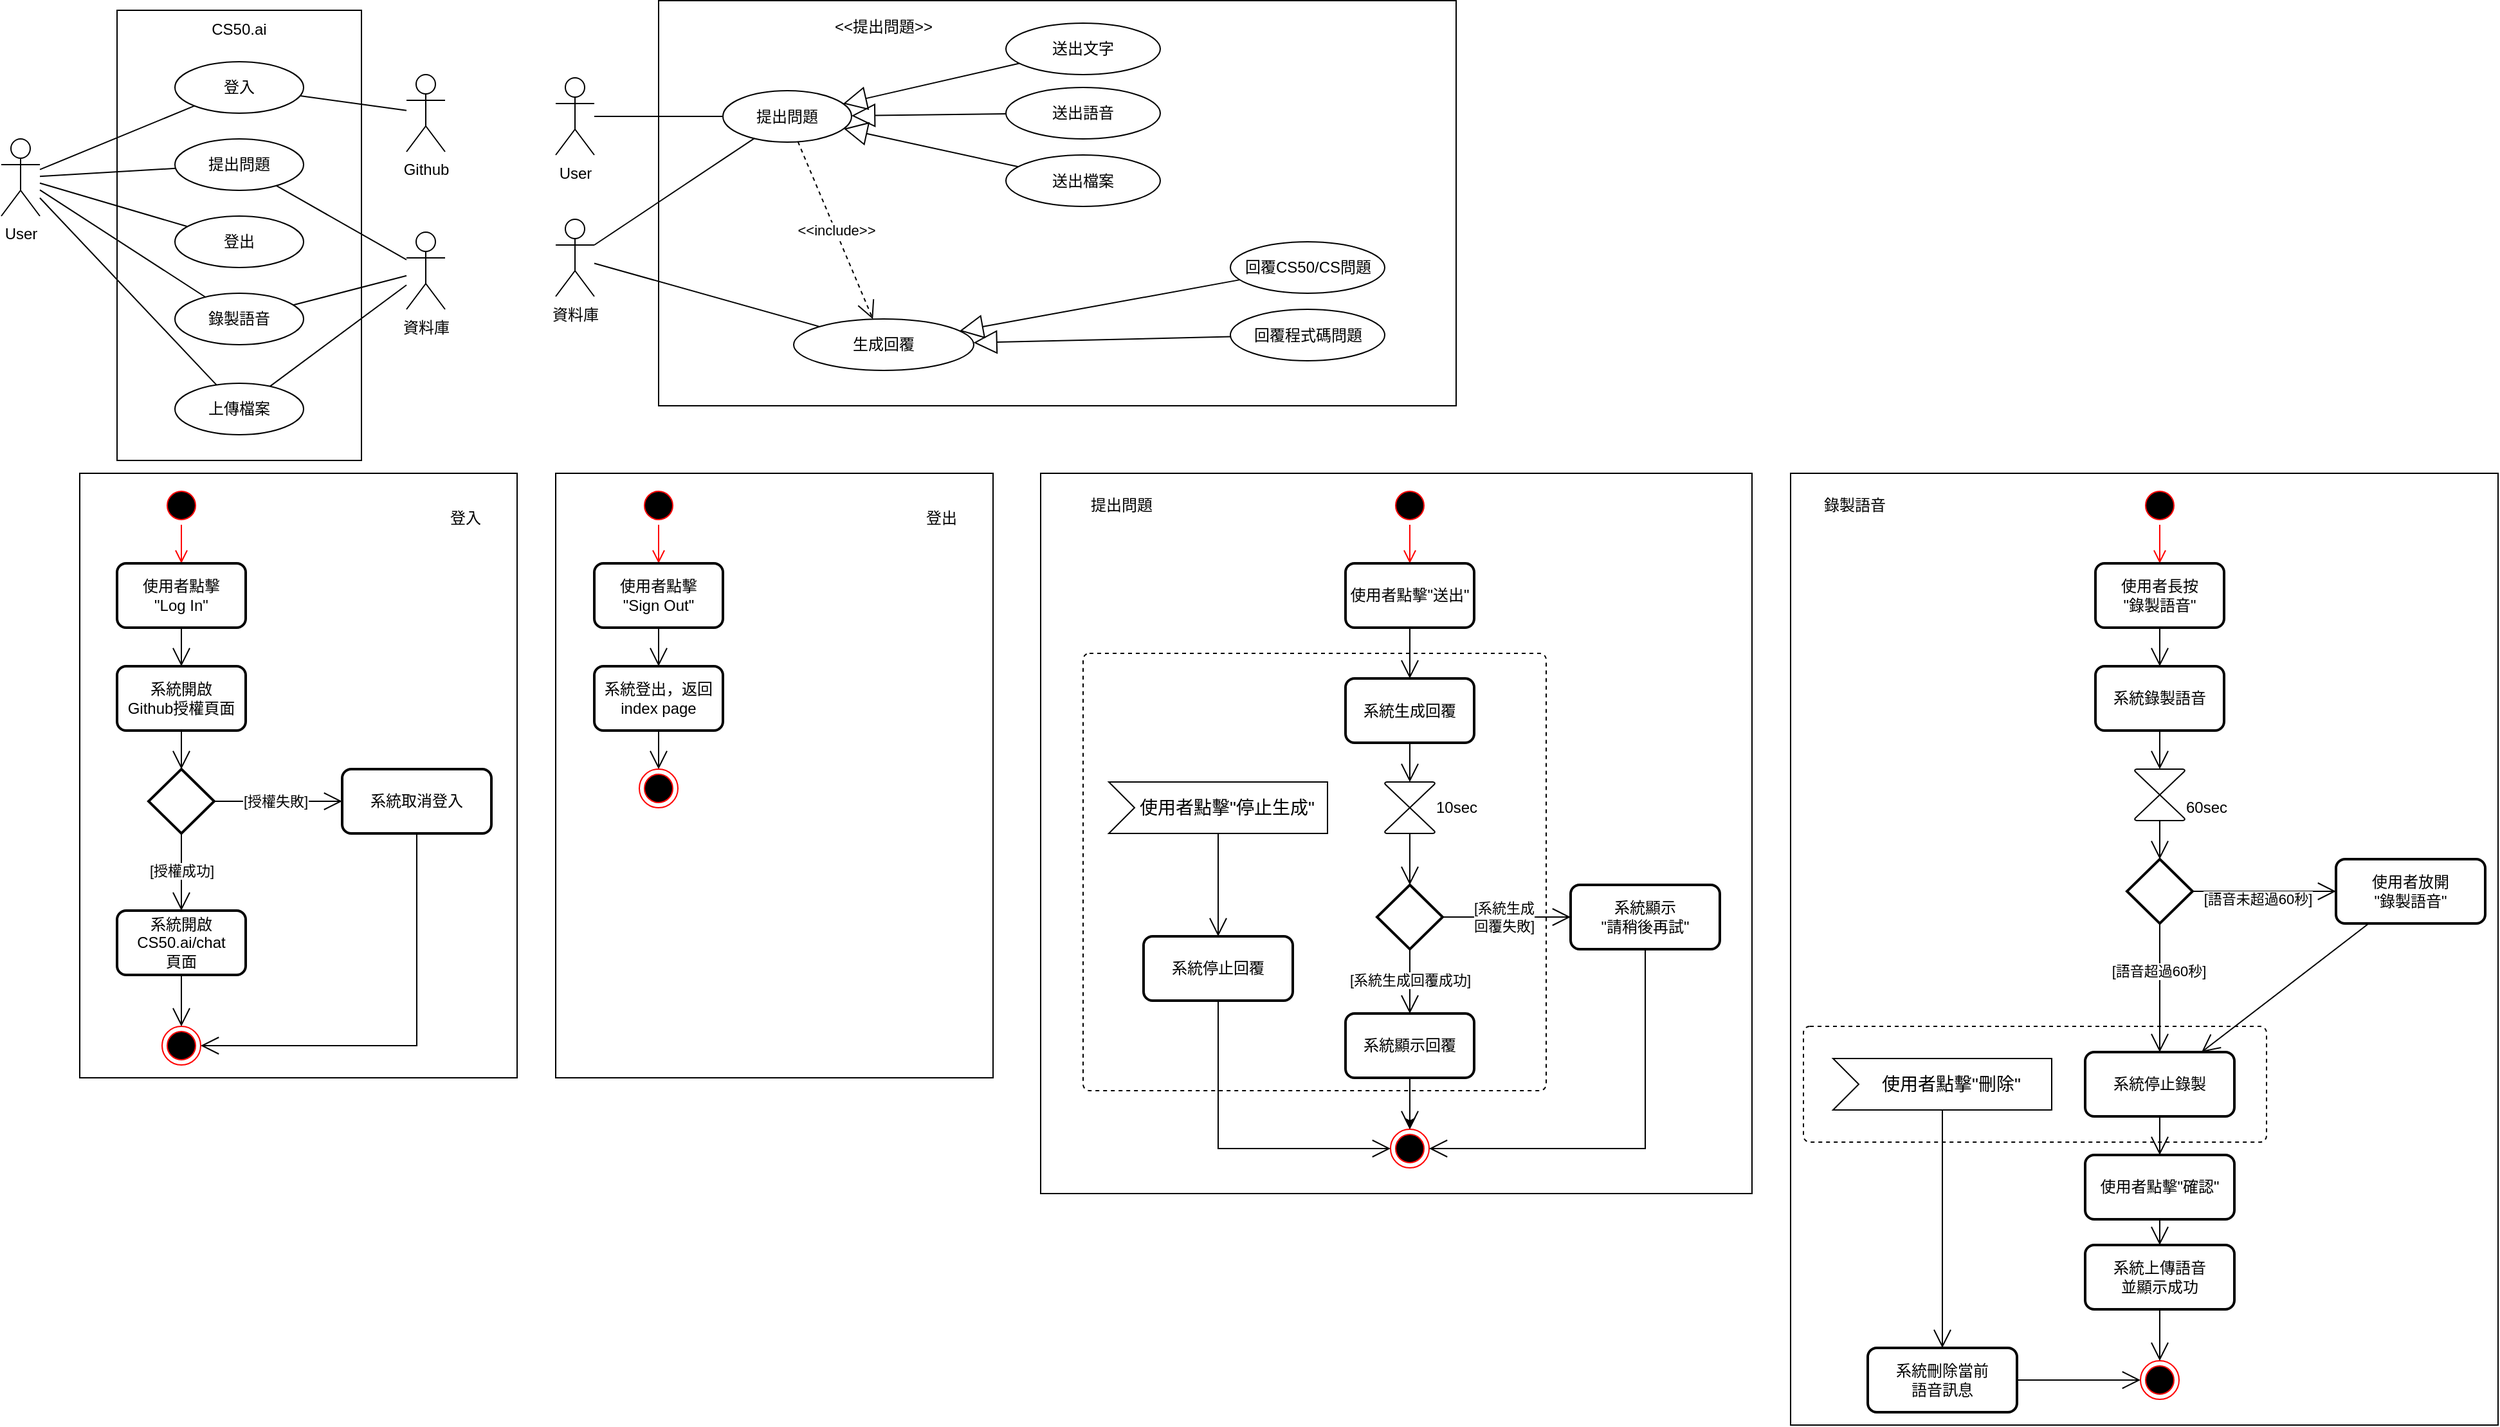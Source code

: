 <mxfile version="22.0.4" type="github">
  <diagram name="第 1 页" id="ECU1dcljr8OWgzyjqa00">
    <mxGraphModel dx="1433" dy="593" grid="1" gridSize="10" guides="1" tooltips="1" connect="1" arrows="1" fold="1" page="1" pageScale="1" pageWidth="827" pageHeight="1169" math="0" shadow="0">
      <root>
        <mxCell id="0" />
        <mxCell id="1" parent="0" />
        <mxCell id="Grxb-lrWiW7wxGSLLTz9-195" value="" style="rounded=0;whiteSpace=wrap;html=1;shadow=0;" vertex="1" parent="1">
          <mxGeometry x="1410" y="400" width="550" height="740" as="geometry" />
        </mxCell>
        <mxCell id="Grxb-lrWiW7wxGSLLTz9-132" value="" style="rounded=0;whiteSpace=wrap;html=1;shadow=0;" vertex="1" parent="1">
          <mxGeometry x="827" y="400" width="553" height="560" as="geometry" />
        </mxCell>
        <mxCell id="Grxb-lrWiW7wxGSLLTz9-131" value="" style="html=1;align=center;verticalAlign=top;rounded=1;absoluteArcSize=1;arcSize=10;dashed=1;whiteSpace=wrap;" vertex="1" parent="1">
          <mxGeometry x="860" y="540" width="360" height="340" as="geometry" />
        </mxCell>
        <mxCell id="Grxb-lrWiW7wxGSLLTz9-94" value="" style="rounded=0;whiteSpace=wrap;html=1;shadow=0;" vertex="1" parent="1">
          <mxGeometry x="450" y="400" width="340" height="470" as="geometry" />
        </mxCell>
        <mxCell id="Grxb-lrWiW7wxGSLLTz9-93" value="" style="rounded=0;whiteSpace=wrap;html=1;" vertex="1" parent="1">
          <mxGeometry x="80" y="400" width="340" height="470" as="geometry" />
        </mxCell>
        <mxCell id="Grxb-lrWiW7wxGSLLTz9-46" value="" style="rounded=0;whiteSpace=wrap;html=1;" vertex="1" parent="1">
          <mxGeometry x="530" y="32.5" width="620" height="315" as="geometry" />
        </mxCell>
        <mxCell id="Grxb-lrWiW7wxGSLLTz9-44" value="" style="rounded=0;whiteSpace=wrap;html=1;" vertex="1" parent="1">
          <mxGeometry x="109" y="40" width="190" height="350" as="geometry" />
        </mxCell>
        <mxCell id="Grxb-lrWiW7wxGSLLTz9-1" value="User" style="shape=umlActor;verticalLabelPosition=bottom;verticalAlign=top;html=1;outlineConnect=0;" vertex="1" parent="1">
          <mxGeometry x="19" y="140" width="30" height="60" as="geometry" />
        </mxCell>
        <mxCell id="Grxb-lrWiW7wxGSLLTz9-2" value="錄製語音" style="ellipse;whiteSpace=wrap;html=1;" vertex="1" parent="1">
          <mxGeometry x="154" y="260" width="100" height="40" as="geometry" />
        </mxCell>
        <mxCell id="Grxb-lrWiW7wxGSLLTz9-4" value="提出問題" style="ellipse;whiteSpace=wrap;html=1;" vertex="1" parent="1">
          <mxGeometry x="580" y="102.5" width="100" height="40" as="geometry" />
        </mxCell>
        <mxCell id="Grxb-lrWiW7wxGSLLTz9-5" value="回覆程式碼問題" style="ellipse;whiteSpace=wrap;html=1;" vertex="1" parent="1">
          <mxGeometry x="974.5" y="272.5" width="120" height="40" as="geometry" />
        </mxCell>
        <mxCell id="Grxb-lrWiW7wxGSLLTz9-6" value="回覆CS50/CS問題" style="ellipse;whiteSpace=wrap;html=1;" vertex="1" parent="1">
          <mxGeometry x="974.5" y="220" width="120" height="40" as="geometry" />
        </mxCell>
        <mxCell id="Grxb-lrWiW7wxGSLLTz9-7" value="登入" style="ellipse;whiteSpace=wrap;html=1;" vertex="1" parent="1">
          <mxGeometry x="154" y="80" width="100" height="40" as="geometry" />
        </mxCell>
        <mxCell id="Grxb-lrWiW7wxGSLLTz9-8" value="登出" style="ellipse;whiteSpace=wrap;html=1;" vertex="1" parent="1">
          <mxGeometry x="154" y="200" width="100" height="40" as="geometry" />
        </mxCell>
        <mxCell id="Grxb-lrWiW7wxGSLLTz9-10" value="" style="endArrow=none;html=1;rounded=0;" edge="1" parent="1" source="Grxb-lrWiW7wxGSLLTz9-33" target="Grxb-lrWiW7wxGSLLTz9-4">
          <mxGeometry width="50" height="50" relative="1" as="geometry">
            <mxPoint x="800" y="-77.5" as="sourcePoint" />
            <mxPoint x="850" y="-127.5" as="targetPoint" />
          </mxGeometry>
        </mxCell>
        <mxCell id="Grxb-lrWiW7wxGSLLTz9-11" value="" style="endArrow=none;html=1;rounded=0;" edge="1" parent="1" source="Grxb-lrWiW7wxGSLLTz9-1" target="Grxb-lrWiW7wxGSLLTz9-2">
          <mxGeometry width="50" height="50" relative="1" as="geometry">
            <mxPoint x="800" y="-77.5" as="sourcePoint" />
            <mxPoint x="850" y="-127.5" as="targetPoint" />
          </mxGeometry>
        </mxCell>
        <mxCell id="Grxb-lrWiW7wxGSLLTz9-12" value="" style="endArrow=none;html=1;rounded=0;" edge="1" parent="1" source="Grxb-lrWiW7wxGSLLTz9-1" target="Grxb-lrWiW7wxGSLLTz9-3">
          <mxGeometry width="50" height="50" relative="1" as="geometry">
            <mxPoint x="480" y="-104.5" as="sourcePoint" />
            <mxPoint x="590" y="-152.5" as="targetPoint" />
          </mxGeometry>
        </mxCell>
        <mxCell id="Grxb-lrWiW7wxGSLLTz9-13" value="" style="endArrow=none;html=1;rounded=0;" edge="1" parent="1" source="Grxb-lrWiW7wxGSLLTz9-1" target="Grxb-lrWiW7wxGSLLTz9-7">
          <mxGeometry width="50" height="50" relative="1" as="geometry">
            <mxPoint x="44" y="240" as="sourcePoint" />
            <mxPoint x="153" y="240" as="targetPoint" />
          </mxGeometry>
        </mxCell>
        <mxCell id="Grxb-lrWiW7wxGSLLTz9-14" value="" style="endArrow=none;html=1;rounded=0;" edge="1" parent="1" source="Grxb-lrWiW7wxGSLLTz9-1" target="Grxb-lrWiW7wxGSLLTz9-8">
          <mxGeometry width="50" height="50" relative="1" as="geometry">
            <mxPoint x="59" y="246" as="sourcePoint" />
            <mxPoint x="167" y="286" as="targetPoint" />
          </mxGeometry>
        </mxCell>
        <mxCell id="Grxb-lrWiW7wxGSLLTz9-20" value="資料庫" style="shape=umlActor;verticalLabelPosition=bottom;verticalAlign=top;html=1;" vertex="1" parent="1">
          <mxGeometry x="450" y="202.5" width="30" height="60" as="geometry" />
        </mxCell>
        <mxCell id="Grxb-lrWiW7wxGSLLTz9-21" value="生成回覆" style="ellipse;whiteSpace=wrap;html=1;" vertex="1" parent="1">
          <mxGeometry x="635" y="280" width="140" height="40" as="geometry" />
        </mxCell>
        <mxCell id="Grxb-lrWiW7wxGSLLTz9-22" value="&amp;lt;&amp;lt;include&amp;gt;&amp;gt;" style="endArrow=open;endSize=12;dashed=1;html=1;rounded=0;" edge="1" parent="1" source="Grxb-lrWiW7wxGSLLTz9-4" target="Grxb-lrWiW7wxGSLLTz9-21">
          <mxGeometry width="160" relative="1" as="geometry">
            <mxPoint x="660" y="-97.5" as="sourcePoint" />
            <mxPoint x="820" y="-97.5" as="targetPoint" />
          </mxGeometry>
        </mxCell>
        <mxCell id="Grxb-lrWiW7wxGSLLTz9-25" value="" style="endArrow=none;html=1;rounded=0;" edge="1" parent="1" source="Grxb-lrWiW7wxGSLLTz9-3" target="Grxb-lrWiW7wxGSLLTz9-41">
          <mxGeometry width="50" height="50" relative="1" as="geometry">
            <mxPoint x="480" y="-107.5" as="sourcePoint" />
            <mxPoint x="599" y="-190.5" as="targetPoint" />
          </mxGeometry>
        </mxCell>
        <mxCell id="Grxb-lrWiW7wxGSLLTz9-28" value="" style="endArrow=none;html=1;rounded=0;" edge="1" parent="1" source="Grxb-lrWiW7wxGSLLTz9-2" target="Grxb-lrWiW7wxGSLLTz9-41">
          <mxGeometry width="50" height="50" relative="1" as="geometry">
            <mxPoint x="666" y="-196.5" as="sourcePoint" />
            <mxPoint x="1020" y="-101.5" as="targetPoint" />
          </mxGeometry>
        </mxCell>
        <mxCell id="Grxb-lrWiW7wxGSLLTz9-29" value="" style="endArrow=none;html=1;rounded=0;" edge="1" parent="1" source="Grxb-lrWiW7wxGSLLTz9-20" target="Grxb-lrWiW7wxGSLLTz9-21">
          <mxGeometry width="50" height="50" relative="1" as="geometry">
            <mxPoint x="673" y="-123.5" as="sourcePoint" />
            <mxPoint x="800" y="302.5" as="targetPoint" />
          </mxGeometry>
        </mxCell>
        <mxCell id="Grxb-lrWiW7wxGSLLTz9-31" value="Github" style="shape=umlActor;verticalLabelPosition=bottom;verticalAlign=top;html=1;" vertex="1" parent="1">
          <mxGeometry x="334" y="90" width="30" height="60" as="geometry" />
        </mxCell>
        <mxCell id="Grxb-lrWiW7wxGSLLTz9-32" value="" style="endArrow=none;html=1;rounded=0;" edge="1" parent="1" source="Grxb-lrWiW7wxGSLLTz9-31" target="Grxb-lrWiW7wxGSLLTz9-7">
          <mxGeometry width="50" height="50" relative="1" as="geometry">
            <mxPoint x="59" y="225" as="sourcePoint" />
            <mxPoint x="200" y="88" as="targetPoint" />
          </mxGeometry>
        </mxCell>
        <mxCell id="Grxb-lrWiW7wxGSLLTz9-33" value="User" style="shape=umlActor;verticalLabelPosition=bottom;verticalAlign=top;html=1;outlineConnect=0;" vertex="1" parent="1">
          <mxGeometry x="450" y="92.5" width="30" height="60" as="geometry" />
        </mxCell>
        <mxCell id="Grxb-lrWiW7wxGSLLTz9-3" value="上傳檔案" style="ellipse;whiteSpace=wrap;html=1;" vertex="1" parent="1">
          <mxGeometry x="154" y="330" width="100" height="40" as="geometry" />
        </mxCell>
        <mxCell id="Grxb-lrWiW7wxGSLLTz9-37" value="" style="endArrow=none;html=1;rounded=0;" edge="1" parent="1" source="Grxb-lrWiW7wxGSLLTz9-4" target="Grxb-lrWiW7wxGSLLTz9-20">
          <mxGeometry width="50" height="50" relative="1" as="geometry">
            <mxPoint x="591" y="210.5" as="sourcePoint" />
            <mxPoint x="490" y="308.5" as="targetPoint" />
          </mxGeometry>
        </mxCell>
        <mxCell id="Grxb-lrWiW7wxGSLLTz9-39" value="提出問題" style="ellipse;whiteSpace=wrap;html=1;" vertex="1" parent="1">
          <mxGeometry x="154" y="140" width="100" height="40" as="geometry" />
        </mxCell>
        <mxCell id="Grxb-lrWiW7wxGSLLTz9-40" value="" style="endArrow=none;html=1;rounded=0;" edge="1" parent="1" source="Grxb-lrWiW7wxGSLLTz9-1" target="Grxb-lrWiW7wxGSLLTz9-39">
          <mxGeometry width="50" height="50" relative="1" as="geometry">
            <mxPoint x="59" y="176" as="sourcePoint" />
            <mxPoint x="178" y="142" as="targetPoint" />
          </mxGeometry>
        </mxCell>
        <mxCell id="Grxb-lrWiW7wxGSLLTz9-41" value="資料庫" style="shape=umlActor;verticalLabelPosition=bottom;verticalAlign=top;html=1;" vertex="1" parent="1">
          <mxGeometry x="334" y="212.5" width="30" height="60" as="geometry" />
        </mxCell>
        <mxCell id="Grxb-lrWiW7wxGSLLTz9-42" value="" style="endArrow=none;html=1;rounded=0;" edge="1" parent="1" source="Grxb-lrWiW7wxGSLLTz9-41" target="Grxb-lrWiW7wxGSLLTz9-39">
          <mxGeometry width="50" height="50" relative="1" as="geometry">
            <mxPoint x="439" y="130" as="sourcePoint" />
            <mxPoint x="269" y="130" as="targetPoint" />
          </mxGeometry>
        </mxCell>
        <mxCell id="Grxb-lrWiW7wxGSLLTz9-45" value="CS50.ai" style="text;html=1;strokeColor=none;fillColor=none;align=center;verticalAlign=middle;whiteSpace=wrap;rounded=0;" vertex="1" parent="1">
          <mxGeometry x="174" y="40" width="60" height="30" as="geometry" />
        </mxCell>
        <mxCell id="Grxb-lrWiW7wxGSLLTz9-47" value="&amp;lt;&amp;lt;提出問題&amp;gt;&amp;gt;" style="text;html=1;strokeColor=none;fillColor=none;align=center;verticalAlign=middle;whiteSpace=wrap;rounded=0;" vertex="1" parent="1">
          <mxGeometry x="655" y="37.5" width="100" height="30" as="geometry" />
        </mxCell>
        <mxCell id="Grxb-lrWiW7wxGSLLTz9-50" value="" style="ellipse;html=1;shape=startState;fillColor=#000000;strokeColor=#ff0000;" vertex="1" parent="1">
          <mxGeometry x="144" y="410" width="30" height="30" as="geometry" />
        </mxCell>
        <mxCell id="Grxb-lrWiW7wxGSLLTz9-51" value="" style="edgeStyle=orthogonalEdgeStyle;html=1;verticalAlign=bottom;endArrow=open;endSize=8;strokeColor=#ff0000;rounded=0;" edge="1" source="Grxb-lrWiW7wxGSLLTz9-50" parent="1" target="Grxb-lrWiW7wxGSLLTz9-52">
          <mxGeometry relative="1" as="geometry">
            <mxPoint x="159" y="470" as="targetPoint" />
          </mxGeometry>
        </mxCell>
        <mxCell id="Grxb-lrWiW7wxGSLLTz9-52" value="使用者點擊&lt;br&gt;&quot;Log In&quot;" style="rounded=1;whiteSpace=wrap;html=1;absoluteArcSize=1;arcSize=14;strokeWidth=2;" vertex="1" parent="1">
          <mxGeometry x="109" y="470" width="100" height="50" as="geometry" />
        </mxCell>
        <mxCell id="Grxb-lrWiW7wxGSLLTz9-53" value="" style="endArrow=open;endFill=1;endSize=12;html=1;rounded=0;" edge="1" parent="1" source="Grxb-lrWiW7wxGSLLTz9-52" target="Grxb-lrWiW7wxGSLLTz9-54">
          <mxGeometry width="160" relative="1" as="geometry">
            <mxPoint x="600" y="450" as="sourcePoint" />
            <mxPoint x="760" y="450" as="targetPoint" />
          </mxGeometry>
        </mxCell>
        <mxCell id="Grxb-lrWiW7wxGSLLTz9-54" value="系統開啟&lt;br&gt;Github授權頁面" style="rounded=1;whiteSpace=wrap;html=1;absoluteArcSize=1;arcSize=14;strokeWidth=2;" vertex="1" parent="1">
          <mxGeometry x="109" y="550" width="100" height="50" as="geometry" />
        </mxCell>
        <mxCell id="Grxb-lrWiW7wxGSLLTz9-55" value="" style="endArrow=open;endFill=1;endSize=12;html=1;rounded=0;" edge="1" parent="1" target="Grxb-lrWiW7wxGSLLTz9-57" source="Grxb-lrWiW7wxGSLLTz9-54">
          <mxGeometry width="160" relative="1" as="geometry">
            <mxPoint x="159" y="600" as="sourcePoint" />
            <mxPoint x="159" y="630" as="targetPoint" />
          </mxGeometry>
        </mxCell>
        <mxCell id="Grxb-lrWiW7wxGSLLTz9-57" value="" style="strokeWidth=2;html=1;shape=mxgraph.flowchart.decision;whiteSpace=wrap;" vertex="1" parent="1">
          <mxGeometry x="133.5" y="630" width="51" height="50" as="geometry" />
        </mxCell>
        <mxCell id="Grxb-lrWiW7wxGSLLTz9-60" value="系統開啟CS50.ai/chat&lt;br&gt;頁面" style="rounded=1;whiteSpace=wrap;html=1;absoluteArcSize=1;arcSize=14;strokeWidth=2;" vertex="1" parent="1">
          <mxGeometry x="109" y="740" width="100" height="50" as="geometry" />
        </mxCell>
        <mxCell id="Grxb-lrWiW7wxGSLLTz9-61" value="" style="endArrow=open;endFill=1;endSize=12;html=1;rounded=0;" edge="1" parent="1" source="Grxb-lrWiW7wxGSLLTz9-57" target="Grxb-lrWiW7wxGSLLTz9-60">
          <mxGeometry width="160" relative="1" as="geometry">
            <mxPoint x="160" y="660" as="sourcePoint" />
            <mxPoint x="169" y="640" as="targetPoint" />
          </mxGeometry>
        </mxCell>
        <mxCell id="Grxb-lrWiW7wxGSLLTz9-62" value="[授權成功]" style="edgeLabel;html=1;align=center;verticalAlign=middle;resizable=0;points=[];" vertex="1" connectable="0" parent="Grxb-lrWiW7wxGSLLTz9-61">
          <mxGeometry x="-0.05" relative="1" as="geometry">
            <mxPoint as="offset" />
          </mxGeometry>
        </mxCell>
        <mxCell id="Grxb-lrWiW7wxGSLLTz9-63" value="系統取消登入" style="rounded=1;whiteSpace=wrap;html=1;absoluteArcSize=1;arcSize=14;strokeWidth=2;" vertex="1" parent="1">
          <mxGeometry x="284" y="630" width="116" height="50" as="geometry" />
        </mxCell>
        <mxCell id="Grxb-lrWiW7wxGSLLTz9-64" value="" style="endArrow=open;endFill=1;endSize=12;html=1;rounded=0;" edge="1" parent="1" target="Grxb-lrWiW7wxGSLLTz9-63" source="Grxb-lrWiW7wxGSLLTz9-57">
          <mxGeometry width="160" relative="1" as="geometry">
            <mxPoint x="320" y="570" as="sourcePoint" />
            <mxPoint x="330" y="530" as="targetPoint" />
          </mxGeometry>
        </mxCell>
        <mxCell id="Grxb-lrWiW7wxGSLLTz9-65" value="[授權失敗]" style="edgeLabel;html=1;align=center;verticalAlign=middle;resizable=0;points=[];" vertex="1" connectable="0" parent="Grxb-lrWiW7wxGSLLTz9-64">
          <mxGeometry x="-0.05" relative="1" as="geometry">
            <mxPoint as="offset" />
          </mxGeometry>
        </mxCell>
        <mxCell id="Grxb-lrWiW7wxGSLLTz9-68" value="" style="ellipse;html=1;shape=endState;fillColor=#000000;strokeColor=#ff0000;" vertex="1" parent="1">
          <mxGeometry x="144" y="830" width="30" height="30" as="geometry" />
        </mxCell>
        <mxCell id="Grxb-lrWiW7wxGSLLTz9-69" value="" style="endArrow=open;endFill=1;endSize=12;html=1;rounded=0;" edge="1" parent="1" source="Grxb-lrWiW7wxGSLLTz9-60" target="Grxb-lrWiW7wxGSLLTz9-68">
          <mxGeometry width="160" relative="1" as="geometry">
            <mxPoint x="169" y="610" as="sourcePoint" />
            <mxPoint x="169" y="640" as="targetPoint" />
          </mxGeometry>
        </mxCell>
        <mxCell id="Grxb-lrWiW7wxGSLLTz9-76" value="" style="endArrow=open;endFill=1;endSize=12;html=1;rounded=0;" edge="1" parent="1" source="Grxb-lrWiW7wxGSLLTz9-63" target="Grxb-lrWiW7wxGSLLTz9-68">
          <mxGeometry width="160" relative="1" as="geometry">
            <mxPoint x="169" y="610" as="sourcePoint" />
            <mxPoint x="169" y="640" as="targetPoint" />
            <Array as="points">
              <mxPoint x="342" y="845" />
            </Array>
          </mxGeometry>
        </mxCell>
        <mxCell id="Grxb-lrWiW7wxGSLLTz9-77" value="" style="ellipse;html=1;shape=startState;fillColor=#000000;strokeColor=#ff0000;" vertex="1" parent="1">
          <mxGeometry x="515" y="410" width="30" height="30" as="geometry" />
        </mxCell>
        <mxCell id="Grxb-lrWiW7wxGSLLTz9-78" value="" style="edgeStyle=orthogonalEdgeStyle;html=1;verticalAlign=bottom;endArrow=open;endSize=8;strokeColor=#ff0000;rounded=0;" edge="1" parent="1" source="Grxb-lrWiW7wxGSLLTz9-77" target="Grxb-lrWiW7wxGSLLTz9-79">
          <mxGeometry relative="1" as="geometry">
            <mxPoint x="530" y="470" as="targetPoint" />
          </mxGeometry>
        </mxCell>
        <mxCell id="Grxb-lrWiW7wxGSLLTz9-79" value="使用者點擊&lt;br&gt;&quot;Sign Out&quot;" style="rounded=1;whiteSpace=wrap;html=1;absoluteArcSize=1;arcSize=14;strokeWidth=2;" vertex="1" parent="1">
          <mxGeometry x="480" y="470" width="100" height="50" as="geometry" />
        </mxCell>
        <mxCell id="Grxb-lrWiW7wxGSLLTz9-80" value="" style="endArrow=open;endFill=1;endSize=12;html=1;rounded=0;" edge="1" parent="1" source="Grxb-lrWiW7wxGSLLTz9-79" target="Grxb-lrWiW7wxGSLLTz9-81">
          <mxGeometry width="160" relative="1" as="geometry">
            <mxPoint x="971" y="450" as="sourcePoint" />
            <mxPoint x="1131" y="450" as="targetPoint" />
          </mxGeometry>
        </mxCell>
        <mxCell id="Grxb-lrWiW7wxGSLLTz9-81" value="系統登出，返回index page" style="rounded=1;whiteSpace=wrap;html=1;absoluteArcSize=1;arcSize=14;strokeWidth=2;" vertex="1" parent="1">
          <mxGeometry x="480" y="550" width="100" height="50" as="geometry" />
        </mxCell>
        <mxCell id="Grxb-lrWiW7wxGSLLTz9-82" value="" style="endArrow=open;endFill=1;endSize=12;html=1;rounded=0;" edge="1" parent="1" source="Grxb-lrWiW7wxGSLLTz9-81">
          <mxGeometry width="160" relative="1" as="geometry">
            <mxPoint x="530" y="600" as="sourcePoint" />
            <mxPoint x="530" y="630" as="targetPoint" />
          </mxGeometry>
        </mxCell>
        <mxCell id="Grxb-lrWiW7wxGSLLTz9-90" value="" style="ellipse;html=1;shape=endState;fillColor=#000000;strokeColor=#ff0000;" vertex="1" parent="1">
          <mxGeometry x="515" y="630" width="30" height="30" as="geometry" />
        </mxCell>
        <mxCell id="Grxb-lrWiW7wxGSLLTz9-95" value="登出" style="text;html=1;strokeColor=none;fillColor=none;align=center;verticalAlign=middle;whiteSpace=wrap;rounded=0;" vertex="1" parent="1">
          <mxGeometry x="720" y="420" width="60" height="30" as="geometry" />
        </mxCell>
        <mxCell id="Grxb-lrWiW7wxGSLLTz9-96" value="登入" style="text;html=1;strokeColor=none;fillColor=none;align=center;verticalAlign=middle;whiteSpace=wrap;rounded=0;" vertex="1" parent="1">
          <mxGeometry x="350" y="420" width="60" height="30" as="geometry" />
        </mxCell>
        <mxCell id="Grxb-lrWiW7wxGSLLTz9-98" value="" style="ellipse;html=1;shape=startState;fillColor=#000000;strokeColor=#ff0000;" vertex="1" parent="1">
          <mxGeometry x="1099" y="410" width="30" height="30" as="geometry" />
        </mxCell>
        <mxCell id="Grxb-lrWiW7wxGSLLTz9-99" value="" style="edgeStyle=orthogonalEdgeStyle;html=1;verticalAlign=bottom;endArrow=open;endSize=8;strokeColor=#ff0000;rounded=0;" edge="1" parent="1" source="Grxb-lrWiW7wxGSLLTz9-98" target="Grxb-lrWiW7wxGSLLTz9-100">
          <mxGeometry relative="1" as="geometry">
            <mxPoint x="1114" y="470" as="targetPoint" />
          </mxGeometry>
        </mxCell>
        <mxCell id="Grxb-lrWiW7wxGSLLTz9-100" value="使用者點擊&quot;送出&quot;" style="rounded=1;whiteSpace=wrap;html=1;absoluteArcSize=1;arcSize=14;strokeWidth=2;" vertex="1" parent="1">
          <mxGeometry x="1064" y="470" width="100" height="50" as="geometry" />
        </mxCell>
        <mxCell id="Grxb-lrWiW7wxGSLLTz9-117" value="" style="edgeStyle=orthogonalEdgeStyle;rounded=0;orthogonalLoop=1;jettySize=auto;html=1;" edge="1" parent="1" source="Grxb-lrWiW7wxGSLLTz9-102" target="Grxb-lrWiW7wxGSLLTz9-111">
          <mxGeometry relative="1" as="geometry" />
        </mxCell>
        <mxCell id="Grxb-lrWiW7wxGSLLTz9-102" value="系統顯示回覆" style="rounded=1;whiteSpace=wrap;html=1;absoluteArcSize=1;arcSize=14;strokeWidth=2;" vertex="1" parent="1">
          <mxGeometry x="1064" y="820" width="100" height="50" as="geometry" />
        </mxCell>
        <mxCell id="Grxb-lrWiW7wxGSLLTz9-103" value="" style="endArrow=open;endFill=1;endSize=12;html=1;rounded=0;" edge="1" parent="1" source="Grxb-lrWiW7wxGSLLTz9-125" target="Grxb-lrWiW7wxGSLLTz9-104">
          <mxGeometry width="160" relative="1" as="geometry">
            <mxPoint x="1114" y="580" as="sourcePoint" />
            <mxPoint x="1114" y="690" as="targetPoint" />
          </mxGeometry>
        </mxCell>
        <mxCell id="Grxb-lrWiW7wxGSLLTz9-104" value="" style="strokeWidth=2;html=1;shape=mxgraph.flowchart.decision;whiteSpace=wrap;" vertex="1" parent="1">
          <mxGeometry x="1088.5" y="720" width="51" height="50" as="geometry" />
        </mxCell>
        <mxCell id="Grxb-lrWiW7wxGSLLTz9-106" value="" style="endArrow=open;endFill=1;endSize=12;html=1;rounded=0;" edge="1" parent="1" source="Grxb-lrWiW7wxGSLLTz9-104" target="Grxb-lrWiW7wxGSLLTz9-102">
          <mxGeometry width="160" relative="1" as="geometry">
            <mxPoint x="1115" y="800" as="sourcePoint" />
            <mxPoint x="1114" y="880" as="targetPoint" />
          </mxGeometry>
        </mxCell>
        <mxCell id="Grxb-lrWiW7wxGSLLTz9-107" value="[系統生成回覆成功]" style="edgeLabel;html=1;align=center;verticalAlign=middle;resizable=0;points=[];" vertex="1" connectable="0" parent="Grxb-lrWiW7wxGSLLTz9-106">
          <mxGeometry x="-0.05" relative="1" as="geometry">
            <mxPoint as="offset" />
          </mxGeometry>
        </mxCell>
        <mxCell id="Grxb-lrWiW7wxGSLLTz9-108" value="系統顯示&lt;br&gt;&quot;請稍後再試&quot;" style="rounded=1;whiteSpace=wrap;html=1;absoluteArcSize=1;arcSize=14;strokeWidth=2;" vertex="1" parent="1">
          <mxGeometry x="1239" y="720" width="116" height="50" as="geometry" />
        </mxCell>
        <mxCell id="Grxb-lrWiW7wxGSLLTz9-109" value="" style="endArrow=open;endFill=1;endSize=12;html=1;rounded=0;" edge="1" parent="1" source="Grxb-lrWiW7wxGSLLTz9-104" target="Grxb-lrWiW7wxGSLLTz9-108">
          <mxGeometry width="160" relative="1" as="geometry">
            <mxPoint x="1275" y="710" as="sourcePoint" />
            <mxPoint x="1285" y="670" as="targetPoint" />
          </mxGeometry>
        </mxCell>
        <mxCell id="Grxb-lrWiW7wxGSLLTz9-110" value="[系統生成&lt;br&gt;回覆失敗]" style="edgeLabel;html=1;align=center;verticalAlign=middle;resizable=0;points=[];" vertex="1" connectable="0" parent="Grxb-lrWiW7wxGSLLTz9-109">
          <mxGeometry x="-0.05" relative="1" as="geometry">
            <mxPoint as="offset" />
          </mxGeometry>
        </mxCell>
        <mxCell id="Grxb-lrWiW7wxGSLLTz9-111" value="" style="ellipse;html=1;shape=endState;fillColor=#000000;strokeColor=#ff0000;" vertex="1" parent="1">
          <mxGeometry x="1099" y="910" width="30" height="30" as="geometry" />
        </mxCell>
        <mxCell id="Grxb-lrWiW7wxGSLLTz9-112" value="" style="endArrow=open;endFill=1;endSize=12;html=1;rounded=0;" edge="1" parent="1" source="Grxb-lrWiW7wxGSLLTz9-102" target="Grxb-lrWiW7wxGSLLTz9-111">
          <mxGeometry width="160" relative="1" as="geometry">
            <mxPoint x="1114" y="870" as="sourcePoint" />
            <mxPoint x="1124" y="720" as="targetPoint" />
          </mxGeometry>
        </mxCell>
        <mxCell id="Grxb-lrWiW7wxGSLLTz9-113" value="" style="endArrow=open;endFill=1;endSize=12;html=1;rounded=0;" edge="1" parent="1" source="Grxb-lrWiW7wxGSLLTz9-108" target="Grxb-lrWiW7wxGSLLTz9-111">
          <mxGeometry width="160" relative="1" as="geometry">
            <mxPoint x="1124" y="690" as="sourcePoint" />
            <mxPoint x="1124" y="720" as="targetPoint" />
            <Array as="points">
              <mxPoint x="1297" y="925" />
            </Array>
          </mxGeometry>
        </mxCell>
        <mxCell id="Grxb-lrWiW7wxGSLLTz9-114" value="提出問題" style="text;html=1;strokeColor=none;fillColor=none;align=center;verticalAlign=middle;whiteSpace=wrap;rounded=0;" vertex="1" parent="1">
          <mxGeometry x="860" y="410" width="60" height="30" as="geometry" />
        </mxCell>
        <mxCell id="Grxb-lrWiW7wxGSLLTz9-115" value="" style="endArrow=block;endSize=16;endFill=0;html=1;rounded=0;" edge="1" parent="1" source="Grxb-lrWiW7wxGSLLTz9-5" target="Grxb-lrWiW7wxGSLLTz9-21">
          <mxGeometry width="160" relative="1" as="geometry">
            <mxPoint x="600" y="270" as="sourcePoint" />
            <mxPoint x="760" y="270" as="targetPoint" />
          </mxGeometry>
        </mxCell>
        <mxCell id="Grxb-lrWiW7wxGSLLTz9-116" value="" style="endArrow=block;endSize=16;endFill=0;html=1;rounded=0;" edge="1" parent="1" source="Grxb-lrWiW7wxGSLLTz9-6" target="Grxb-lrWiW7wxGSLLTz9-21">
          <mxGeometry width="160" relative="1" as="geometry">
            <mxPoint x="752" y="104" as="sourcePoint" />
            <mxPoint x="682" y="122" as="targetPoint" />
          </mxGeometry>
        </mxCell>
        <mxCell id="Grxb-lrWiW7wxGSLLTz9-118" value="系統停止回覆" style="rounded=1;whiteSpace=wrap;html=1;absoluteArcSize=1;arcSize=14;strokeWidth=2;" vertex="1" parent="1">
          <mxGeometry x="907" y="760" width="116" height="50" as="geometry" />
        </mxCell>
        <mxCell id="Grxb-lrWiW7wxGSLLTz9-119" value="" style="endArrow=open;endFill=1;endSize=12;html=1;rounded=0;" edge="1" parent="1" target="Grxb-lrWiW7wxGSLLTz9-118" source="Grxb-lrWiW7wxGSLLTz9-129">
          <mxGeometry width="160" relative="1" as="geometry">
            <mxPoint x="1071" y="715" as="sourcePoint" />
            <mxPoint x="1010" y="725" as="targetPoint" />
          </mxGeometry>
        </mxCell>
        <mxCell id="Grxb-lrWiW7wxGSLLTz9-121" value="系統生成回覆" style="rounded=1;whiteSpace=wrap;html=1;absoluteArcSize=1;arcSize=14;strokeWidth=2;" vertex="1" parent="1">
          <mxGeometry x="1064" y="559.5" width="100" height="50" as="geometry" />
        </mxCell>
        <mxCell id="Grxb-lrWiW7wxGSLLTz9-122" value="" style="endArrow=open;endFill=1;endSize=12;html=1;rounded=0;" edge="1" parent="1" source="Grxb-lrWiW7wxGSLLTz9-100" target="Grxb-lrWiW7wxGSLLTz9-121">
          <mxGeometry width="160" relative="1" as="geometry">
            <mxPoint x="1124" y="595" as="sourcePoint" />
            <mxPoint x="1124" y="630" as="targetPoint" />
          </mxGeometry>
        </mxCell>
        <mxCell id="Grxb-lrWiW7wxGSLLTz9-126" value="" style="endArrow=open;endFill=1;endSize=12;html=1;rounded=0;" edge="1" parent="1" source="Grxb-lrWiW7wxGSLLTz9-121" target="Grxb-lrWiW7wxGSLLTz9-125">
          <mxGeometry width="160" relative="1" as="geometry">
            <mxPoint x="1114" y="610" as="sourcePoint" />
            <mxPoint x="1114" y="720" as="targetPoint" />
          </mxGeometry>
        </mxCell>
        <mxCell id="Grxb-lrWiW7wxGSLLTz9-125" value="" style="verticalLabelPosition=bottom;verticalAlign=top;html=1;shape=mxgraph.flowchart.collate;" vertex="1" parent="1">
          <mxGeometry x="1094.5" y="640" width="39" height="40" as="geometry" />
        </mxCell>
        <mxCell id="Grxb-lrWiW7wxGSLLTz9-127" value="10sec" style="text;html=1;align=center;verticalAlign=middle;resizable=0;points=[];autosize=1;strokeColor=none;fillColor=none;" vertex="1" parent="1">
          <mxGeometry x="1120" y="645" width="60" height="30" as="geometry" />
        </mxCell>
        <mxCell id="Grxb-lrWiW7wxGSLLTz9-129" value="使用者點擊&quot;停止生成&quot;" style="html=1;shape=mxgraph.infographic.ribbonSimple;notch1=20;notch2=0;align=center;verticalAlign=middle;fontSize=14;fontStyle=0;fillColor=#FFFFFF;flipH=0;spacingRight=0;spacingLeft=14;whiteSpace=wrap;" vertex="1" parent="1">
          <mxGeometry x="880" y="640" width="170" height="40" as="geometry" />
        </mxCell>
        <mxCell id="Grxb-lrWiW7wxGSLLTz9-130" value="" style="endArrow=open;endFill=1;endSize=12;html=1;rounded=0;entryX=0;entryY=0.5;entryDx=0;entryDy=0;" edge="1" parent="1" source="Grxb-lrWiW7wxGSLLTz9-118" target="Grxb-lrWiW7wxGSLLTz9-111">
          <mxGeometry width="160" relative="1" as="geometry">
            <mxPoint x="1307" y="780" as="sourcePoint" />
            <mxPoint x="1120" y="920" as="targetPoint" />
            <Array as="points">
              <mxPoint x="965" y="925" />
            </Array>
          </mxGeometry>
        </mxCell>
        <mxCell id="Grxb-lrWiW7wxGSLLTz9-134" value="" style="html=1;align=center;verticalAlign=top;rounded=1;absoluteArcSize=1;arcSize=10;dashed=1;whiteSpace=wrap;" vertex="1" parent="1">
          <mxGeometry x="1420" y="830" width="360" height="90" as="geometry" />
        </mxCell>
        <mxCell id="Grxb-lrWiW7wxGSLLTz9-135" value="" style="ellipse;html=1;shape=startState;fillColor=#000000;strokeColor=#ff0000;" vertex="1" parent="1">
          <mxGeometry x="1682" y="410" width="30" height="30" as="geometry" />
        </mxCell>
        <mxCell id="Grxb-lrWiW7wxGSLLTz9-136" value="" style="edgeStyle=orthogonalEdgeStyle;html=1;verticalAlign=bottom;endArrow=open;endSize=8;strokeColor=#ff0000;rounded=0;" edge="1" parent="1" source="Grxb-lrWiW7wxGSLLTz9-135" target="Grxb-lrWiW7wxGSLLTz9-137">
          <mxGeometry relative="1" as="geometry">
            <mxPoint x="1697" y="470" as="targetPoint" />
          </mxGeometry>
        </mxCell>
        <mxCell id="Grxb-lrWiW7wxGSLLTz9-137" value="使用者長按&lt;br&gt;&quot;錄製語音&quot;" style="rounded=1;whiteSpace=wrap;html=1;absoluteArcSize=1;arcSize=14;strokeWidth=2;" vertex="1" parent="1">
          <mxGeometry x="1647" y="470" width="100" height="50" as="geometry" />
        </mxCell>
        <mxCell id="Grxb-lrWiW7wxGSLLTz9-140" value="" style="endArrow=open;endFill=1;endSize=12;html=1;rounded=0;" edge="1" parent="1" source="Grxb-lrWiW7wxGSLLTz9-174" target="Grxb-lrWiW7wxGSLLTz9-171">
          <mxGeometry width="160" relative="1" as="geometry">
            <mxPoint x="1697" y="580" as="sourcePoint" />
            <mxPoint x="1628.938" y="780" as="targetPoint" />
          </mxGeometry>
        </mxCell>
        <mxCell id="Grxb-lrWiW7wxGSLLTz9-177" value="[語音超過60秒]" style="edgeLabel;html=1;align=center;verticalAlign=middle;resizable=0;points=[];" vertex="1" connectable="0" parent="Grxb-lrWiW7wxGSLLTz9-140">
          <mxGeometry x="-0.269" y="-1" relative="1" as="geometry">
            <mxPoint as="offset" />
          </mxGeometry>
        </mxCell>
        <mxCell id="Grxb-lrWiW7wxGSLLTz9-147" value="" style="ellipse;html=1;shape=endState;fillColor=#000000;strokeColor=#ff0000;" vertex="1" parent="1">
          <mxGeometry x="1682" y="1090" width="30" height="30" as="geometry" />
        </mxCell>
        <mxCell id="Grxb-lrWiW7wxGSLLTz9-150" value="錄製語音" style="text;html=1;strokeColor=none;fillColor=none;align=center;verticalAlign=middle;whiteSpace=wrap;rounded=0;" vertex="1" parent="1">
          <mxGeometry x="1430" y="410" width="60" height="30" as="geometry" />
        </mxCell>
        <mxCell id="Grxb-lrWiW7wxGSLLTz9-151" value="系統刪除當前&lt;br&gt;語音訊息" style="rounded=1;whiteSpace=wrap;html=1;absoluteArcSize=1;arcSize=14;strokeWidth=2;" vertex="1" parent="1">
          <mxGeometry x="1470" y="1080" width="116" height="50" as="geometry" />
        </mxCell>
        <mxCell id="Grxb-lrWiW7wxGSLLTz9-154" value="系統錄製語音" style="rounded=1;whiteSpace=wrap;html=1;absoluteArcSize=1;arcSize=14;strokeWidth=2;" vertex="1" parent="1">
          <mxGeometry x="1647" y="550" width="100" height="50" as="geometry" />
        </mxCell>
        <mxCell id="Grxb-lrWiW7wxGSLLTz9-155" value="" style="endArrow=open;endFill=1;endSize=12;html=1;rounded=0;" edge="1" parent="1" source="Grxb-lrWiW7wxGSLLTz9-137" target="Grxb-lrWiW7wxGSLLTz9-154">
          <mxGeometry width="160" relative="1" as="geometry">
            <mxPoint x="1707" y="595" as="sourcePoint" />
            <mxPoint x="1707" y="630" as="targetPoint" />
          </mxGeometry>
        </mxCell>
        <mxCell id="Grxb-lrWiW7wxGSLLTz9-156" value="" style="endArrow=open;endFill=1;endSize=12;html=1;rounded=0;" edge="1" parent="1" source="Grxb-lrWiW7wxGSLLTz9-154" target="Grxb-lrWiW7wxGSLLTz9-157">
          <mxGeometry width="160" relative="1" as="geometry">
            <mxPoint x="1697" y="610" as="sourcePoint" />
            <mxPoint x="1697" y="720" as="targetPoint" />
          </mxGeometry>
        </mxCell>
        <mxCell id="Grxb-lrWiW7wxGSLLTz9-157" value="" style="verticalLabelPosition=bottom;verticalAlign=top;html=1;shape=mxgraph.flowchart.collate;" vertex="1" parent="1">
          <mxGeometry x="1677.5" y="630" width="39" height="40" as="geometry" />
        </mxCell>
        <mxCell id="Grxb-lrWiW7wxGSLLTz9-158" value="60sec" style="text;html=1;align=center;verticalAlign=middle;resizable=0;points=[];autosize=1;strokeColor=none;fillColor=none;" vertex="1" parent="1">
          <mxGeometry x="1703" y="645" width="60" height="30" as="geometry" />
        </mxCell>
        <mxCell id="Grxb-lrWiW7wxGSLLTz9-159" value="使用者點擊&quot;刪除&quot;" style="html=1;shape=mxgraph.infographic.ribbonSimple;notch1=20;notch2=0;align=center;verticalAlign=middle;fontSize=14;fontStyle=0;fillColor=#FFFFFF;flipH=0;spacingRight=0;spacingLeft=14;whiteSpace=wrap;" vertex="1" parent="1">
          <mxGeometry x="1443" y="855" width="170" height="40" as="geometry" />
        </mxCell>
        <mxCell id="Grxb-lrWiW7wxGSLLTz9-161" value="送出語音" style="ellipse;whiteSpace=wrap;html=1;" vertex="1" parent="1">
          <mxGeometry x="800" y="100" width="120" height="40" as="geometry" />
        </mxCell>
        <mxCell id="Grxb-lrWiW7wxGSLLTz9-162" value="送出文字" style="ellipse;whiteSpace=wrap;html=1;" vertex="1" parent="1">
          <mxGeometry x="800" y="50" width="120" height="40" as="geometry" />
        </mxCell>
        <mxCell id="Grxb-lrWiW7wxGSLLTz9-163" value="送出檔案" style="ellipse;whiteSpace=wrap;html=1;" vertex="1" parent="1">
          <mxGeometry x="800" y="152.5" width="120" height="40" as="geometry" />
        </mxCell>
        <mxCell id="Grxb-lrWiW7wxGSLLTz9-164" value="" style="endArrow=block;endSize=16;endFill=0;html=1;rounded=0;" edge="1" parent="1" source="Grxb-lrWiW7wxGSLLTz9-162" target="Grxb-lrWiW7wxGSLLTz9-4">
          <mxGeometry width="160" relative="1" as="geometry">
            <mxPoint x="1007" y="260" as="sourcePoint" />
            <mxPoint x="889" y="282" as="targetPoint" />
          </mxGeometry>
        </mxCell>
        <mxCell id="Grxb-lrWiW7wxGSLLTz9-165" value="" style="endArrow=block;endSize=16;endFill=0;html=1;rounded=0;" edge="1" parent="1" source="Grxb-lrWiW7wxGSLLTz9-161" target="Grxb-lrWiW7wxGSLLTz9-4">
          <mxGeometry width="160" relative="1" as="geometry">
            <mxPoint x="815" y="106" as="sourcePoint" />
            <mxPoint x="687" y="125" as="targetPoint" />
          </mxGeometry>
        </mxCell>
        <mxCell id="Grxb-lrWiW7wxGSLLTz9-166" value="" style="endArrow=block;endSize=16;endFill=0;html=1;rounded=0;" edge="1" parent="1" source="Grxb-lrWiW7wxGSLLTz9-163" target="Grxb-lrWiW7wxGSLLTz9-4">
          <mxGeometry width="160" relative="1" as="geometry">
            <mxPoint x="811" y="144" as="sourcePoint" />
            <mxPoint x="689" y="136" as="targetPoint" />
          </mxGeometry>
        </mxCell>
        <mxCell id="Grxb-lrWiW7wxGSLLTz9-171" value="系統停止錄製" style="rounded=1;whiteSpace=wrap;html=1;absoluteArcSize=1;arcSize=14;strokeWidth=2;" vertex="1" parent="1">
          <mxGeometry x="1639" y="850" width="116" height="50" as="geometry" />
        </mxCell>
        <mxCell id="Grxb-lrWiW7wxGSLLTz9-174" value="" style="strokeWidth=2;html=1;shape=mxgraph.flowchart.decision;whiteSpace=wrap;" vertex="1" parent="1">
          <mxGeometry x="1671.5" y="700" width="51" height="50" as="geometry" />
        </mxCell>
        <mxCell id="Grxb-lrWiW7wxGSLLTz9-176" value="" style="endArrow=open;endFill=1;endSize=12;html=1;rounded=0;" edge="1" parent="1" source="Grxb-lrWiW7wxGSLLTz9-157" target="Grxb-lrWiW7wxGSLLTz9-174">
          <mxGeometry width="160" relative="1" as="geometry">
            <mxPoint x="1707" y="610" as="sourcePoint" />
            <mxPoint x="1707" y="640" as="targetPoint" />
          </mxGeometry>
        </mxCell>
        <mxCell id="Grxb-lrWiW7wxGSLLTz9-178" value="" style="endArrow=open;endFill=1;endSize=12;html=1;rounded=0;" edge="1" parent="1" source="Grxb-lrWiW7wxGSLLTz9-174" target="Grxb-lrWiW7wxGSLLTz9-180">
          <mxGeometry width="160" relative="1" as="geometry">
            <mxPoint x="1698" y="760" as="sourcePoint" />
            <mxPoint x="1820" y="790" as="targetPoint" />
          </mxGeometry>
        </mxCell>
        <mxCell id="Grxb-lrWiW7wxGSLLTz9-179" value="[語音未超過60秒]" style="edgeLabel;html=1;align=center;verticalAlign=middle;resizable=0;points=[];" vertex="1" connectable="0" parent="Grxb-lrWiW7wxGSLLTz9-178">
          <mxGeometry x="-0.269" y="-1" relative="1" as="geometry">
            <mxPoint x="9" y="5" as="offset" />
          </mxGeometry>
        </mxCell>
        <mxCell id="Grxb-lrWiW7wxGSLLTz9-180" value="使用者放開&lt;br&gt;&quot;錄製語音&quot;" style="rounded=1;whiteSpace=wrap;html=1;absoluteArcSize=1;arcSize=14;strokeWidth=2;" vertex="1" parent="1">
          <mxGeometry x="1834" y="700" width="116" height="50" as="geometry" />
        </mxCell>
        <mxCell id="Grxb-lrWiW7wxGSLLTz9-183" value="" style="endArrow=open;endFill=1;endSize=12;html=1;rounded=0;" edge="1" parent="1" source="Grxb-lrWiW7wxGSLLTz9-180" target="Grxb-lrWiW7wxGSLLTz9-171">
          <mxGeometry width="160" relative="1" as="geometry">
            <mxPoint x="1707" y="680" as="sourcePoint" />
            <mxPoint x="1707" y="710" as="targetPoint" />
          </mxGeometry>
        </mxCell>
        <mxCell id="Grxb-lrWiW7wxGSLLTz9-185" value="" style="endArrow=open;endFill=1;endSize=12;html=1;rounded=0;" edge="1" parent="1" source="Grxb-lrWiW7wxGSLLTz9-171" target="Grxb-lrWiW7wxGSLLTz9-188">
          <mxGeometry width="160" relative="1" as="geometry">
            <mxPoint x="1707" y="680" as="sourcePoint" />
            <mxPoint x="1697" y="940" as="targetPoint" />
          </mxGeometry>
        </mxCell>
        <mxCell id="Grxb-lrWiW7wxGSLLTz9-186" value="" style="endArrow=open;endFill=1;endSize=12;html=1;rounded=0;" edge="1" parent="1" source="Grxb-lrWiW7wxGSLLTz9-159" target="Grxb-lrWiW7wxGSLLTz9-151">
          <mxGeometry width="160" relative="1" as="geometry">
            <mxPoint x="1540" y="850" as="sourcePoint" />
            <mxPoint x="1540" y="930" as="targetPoint" />
          </mxGeometry>
        </mxCell>
        <mxCell id="Grxb-lrWiW7wxGSLLTz9-187" value="" style="endArrow=open;endFill=1;endSize=12;html=1;rounded=0;" edge="1" parent="1" source="Grxb-lrWiW7wxGSLLTz9-151" target="Grxb-lrWiW7wxGSLLTz9-147">
          <mxGeometry width="160" relative="1" as="geometry">
            <mxPoint x="1538" y="905" as="sourcePoint" />
            <mxPoint x="1538" y="970" as="targetPoint" />
          </mxGeometry>
        </mxCell>
        <mxCell id="Grxb-lrWiW7wxGSLLTz9-188" value="使用者點擊&quot;確認&quot;" style="rounded=1;whiteSpace=wrap;html=1;absoluteArcSize=1;arcSize=14;strokeWidth=2;" vertex="1" parent="1">
          <mxGeometry x="1639" y="930" width="116" height="50" as="geometry" />
        </mxCell>
        <mxCell id="Grxb-lrWiW7wxGSLLTz9-190" value="" style="endArrow=open;endFill=1;endSize=12;html=1;rounded=0;" edge="1" parent="1" target="Grxb-lrWiW7wxGSLLTz9-191" source="Grxb-lrWiW7wxGSLLTz9-188">
          <mxGeometry width="160" relative="1" as="geometry">
            <mxPoint x="1697" y="970" as="sourcePoint" />
            <mxPoint x="1697" y="1010" as="targetPoint" />
          </mxGeometry>
        </mxCell>
        <mxCell id="Grxb-lrWiW7wxGSLLTz9-191" value="系統上傳語音&lt;br&gt;並顯示成功" style="rounded=1;whiteSpace=wrap;html=1;absoluteArcSize=1;arcSize=14;strokeWidth=2;" vertex="1" parent="1">
          <mxGeometry x="1639" y="1000" width="116" height="50" as="geometry" />
        </mxCell>
        <mxCell id="Grxb-lrWiW7wxGSLLTz9-193" value="" style="endArrow=open;endFill=1;endSize=12;html=1;rounded=0;" edge="1" parent="1" source="Grxb-lrWiW7wxGSLLTz9-191" target="Grxb-lrWiW7wxGSLLTz9-147">
          <mxGeometry width="160" relative="1" as="geometry">
            <mxPoint x="1707" y="990" as="sourcePoint" />
            <mxPoint x="1707" y="1010" as="targetPoint" />
          </mxGeometry>
        </mxCell>
      </root>
    </mxGraphModel>
  </diagram>
</mxfile>

